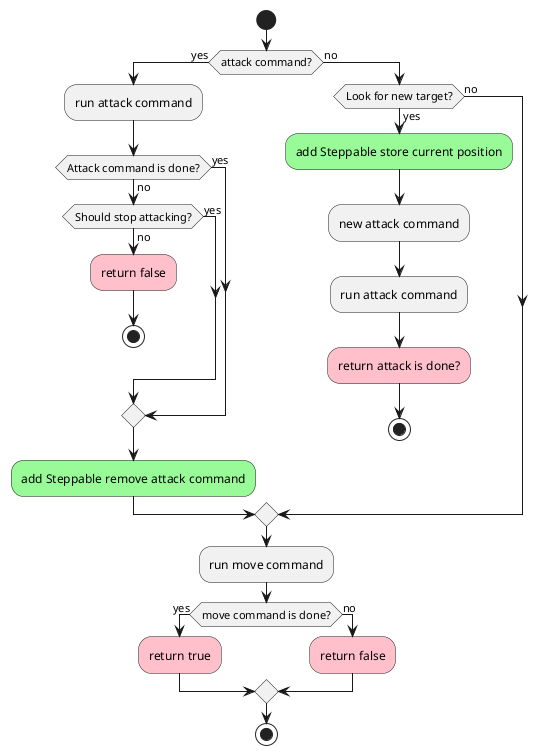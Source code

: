 @startuml attackMoveCommand

start

if (attack command?) then (yes)
	:run attack command;
	if (Attack command is done?) then (yes)
	else (no)
		if (Should stop attacking?) then (yes)
		else (no)
			#pink:return false;
			stop
		endif
	endif
	#palegreen:add Steppable remove attack command;
else (no)

	if (Look for new target?) then (yes)
		#palegreen:add Steppable store current position;
		:new attack command;
		:run attack command;
		#pink:return attack is done?;
		stop
	else (no)
endif

endif

:run move command;

if (move command is done?) then (yes)
	#pink:return true;
else (no)
	#pink:return false;
endif

stop

@enduml
